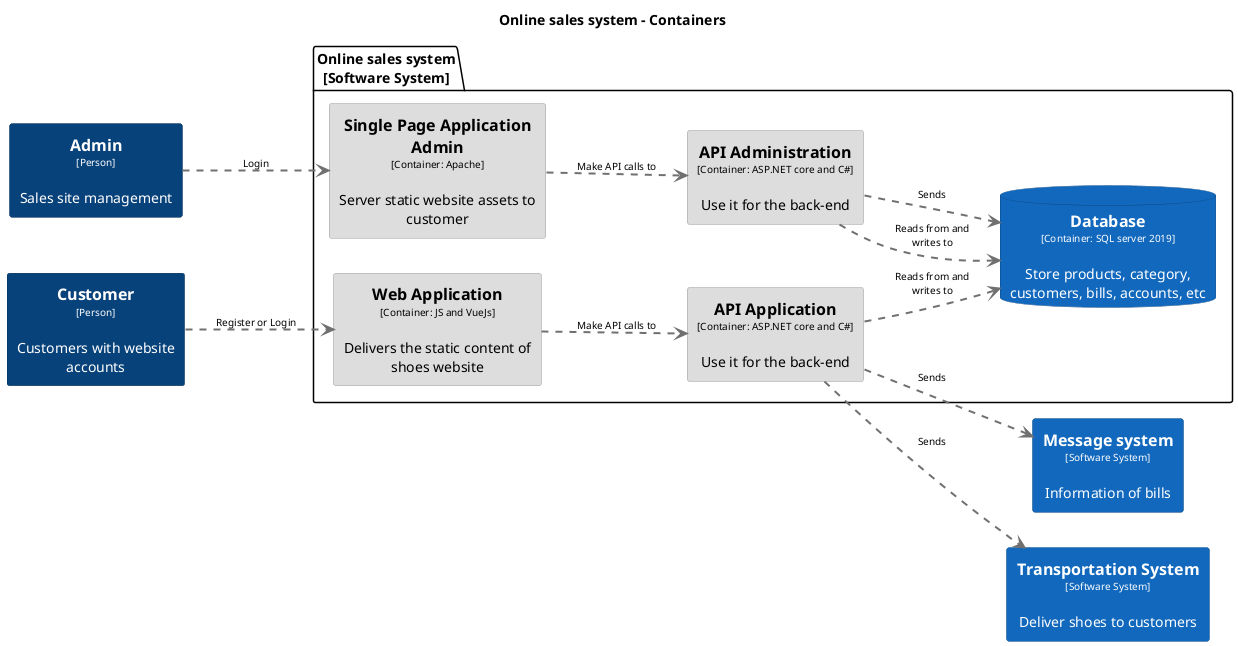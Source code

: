 @startuml(id=Onlinesalessystem-Container)
title Online sales system - Containers

skinparam {
  shadowing false
  arrowFontSize 10
  defaultTextAlignment center
  wrapWidth 200
  maxMessageSize 100
}
hide stereotype
left to right direction
skinparam rectangle<<66>> {
  BackgroundColor #1168bd
  FontColor #ffffff
  BorderColor #0b4884
}
skinparam rectangle<<1>> {
  BackgroundColor #08427b
  FontColor #ffffff
  BorderColor #052e56
}
skinparam rectangle<<2>> {
  BackgroundColor #08427b
  FontColor #ffffff
  BorderColor #052e56
}
skinparam rectangle<<36>> {
  BackgroundColor #dddddd
  FontColor #000000
  BorderColor #9a9a9a
}
skinparam rectangle<<4>> {
  BackgroundColor #dddddd
  FontColor #000000
  BorderColor #9a9a9a
}
skinparam rectangle<<7>> {
  BackgroundColor #dddddd
  FontColor #000000
  BorderColor #9a9a9a
}
skinparam rectangle<<70>> {
  BackgroundColor #1168bd
  FontColor #ffffff
  BorderColor #0b4884
}
skinparam rectangle<<10>> {
  BackgroundColor #dddddd
  FontColor #000000
  BorderColor #9a9a9a
}
skinparam database<<54>> {
  BackgroundColor #1168bd
  FontColor #ffffff
  BorderColor #0b4884
}
rectangle "==Admin\n<size:10>[Person]</size>\n\nSales site management" <<2>> as 2
rectangle "==Customer\n<size:10>[Person]</size>\n\nCustomers with website accounts" <<1>> as 1
rectangle "==Message system\n<size:10>[Software System]</size>\n\nInformation of bills" <<70>> as 70
rectangle "==Transportation System\n<size:10>[Software System]</size>\n\nDeliver shoes to customers" <<66>> as 66
package "Online sales system\n[Software System]" {
  rectangle "==API Administration\n<size:10>[Container: ASP.NET core and C#]</size>\n\nUse it for the back-end" <<36>> as 36
  rectangle "==API Application\n<size:10>[Container: ASP.NET core and C#]</size>\n\nUse it for the back-end" <<10>> as 10
  database "==Database\n<size:10>[Container: SQL server 2019]</size>\n\nStore products, category, customers, bills, accounts, etc" <<54>> as 54
  rectangle "==Single Page Application Admin\n<size:10>[Container: Apache]</size>\n\nServer static website assets to customer" <<7>> as 7
  rectangle "==Web Application\n<size:10>[Container: JS and VueJs]</size>\n\nDelivers the static content of shoes website" <<4>> as 4
}
36 .[#707070,thickness=2].> 54 : "Reads from and writes to"
36 .[#707070,thickness=2].> 54 : "Sends"
10 .[#707070,thickness=2].> 54 : "Reads from and writes to"
10 .[#707070,thickness=2].> 70 : "Sends"
10 .[#707070,thickness=2].> 66 : "Sends"
2 .[#707070,thickness=2].> 7 : "Login"
1 .[#707070,thickness=2].> 4 : "Register or Login"
7 .[#707070,thickness=2].> 36 : "Make API calls to"
4 .[#707070,thickness=2].> 10 : "Make API calls to"
@enduml